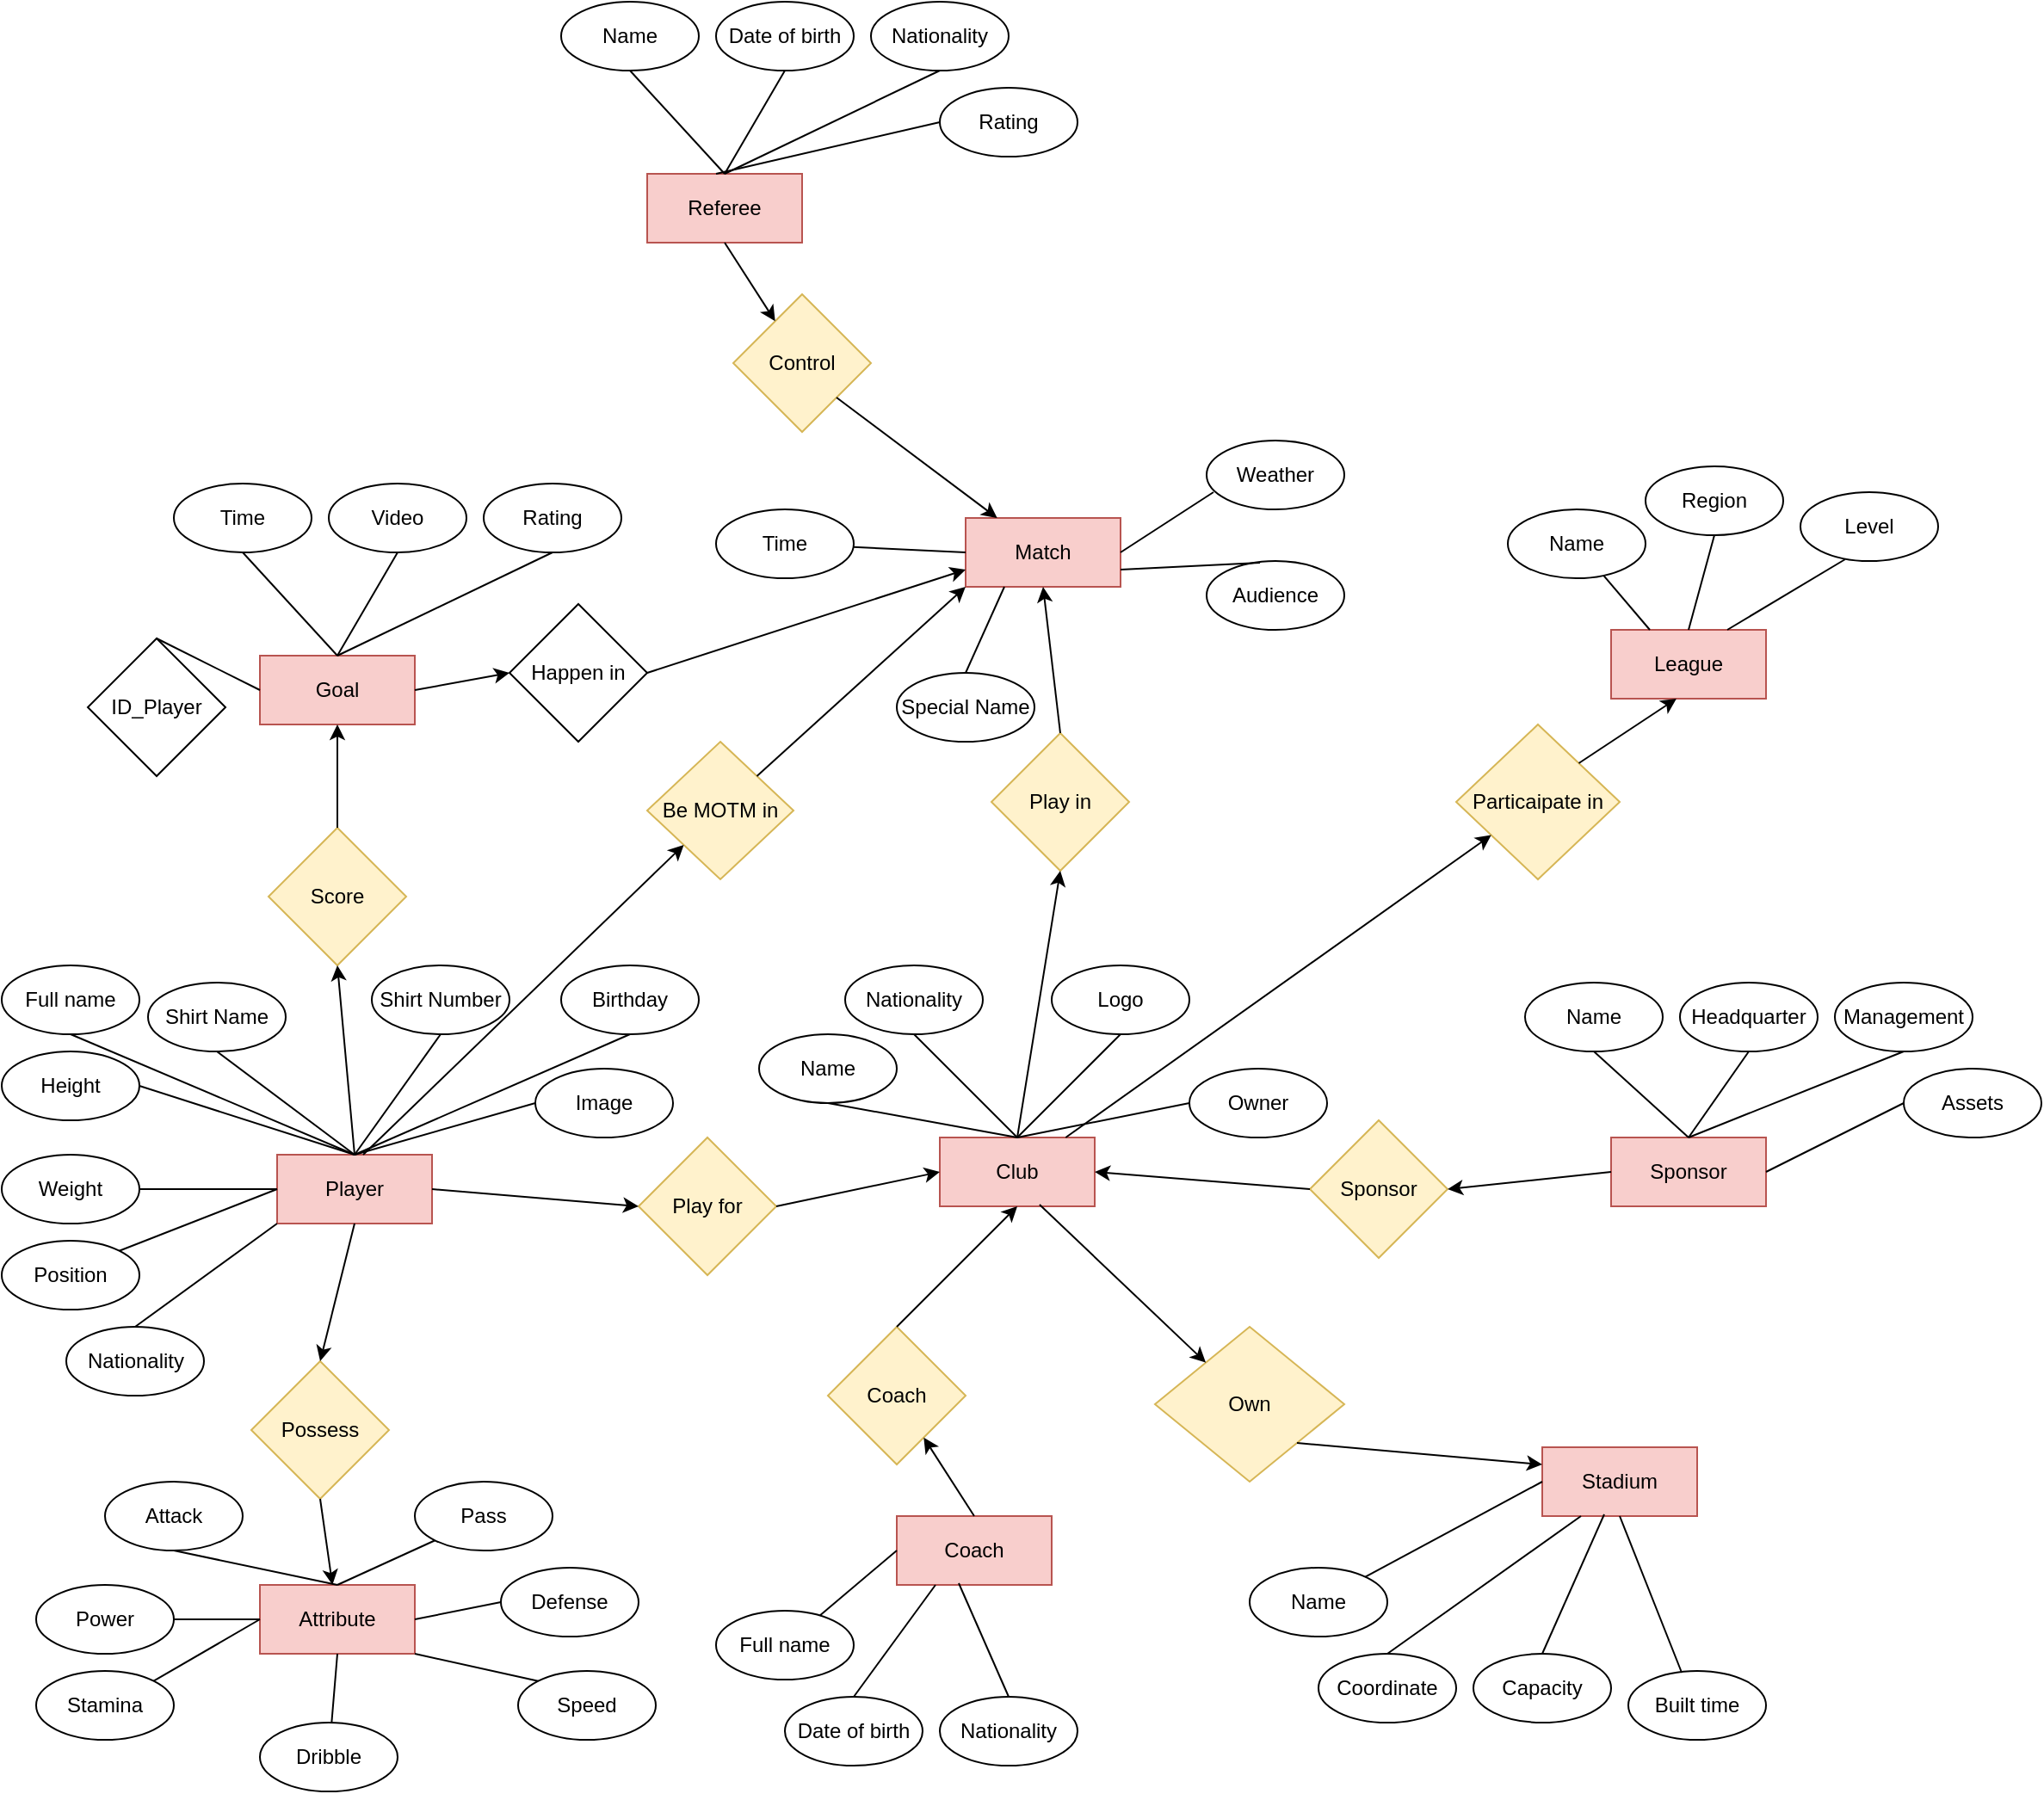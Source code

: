 <mxfile version="20.5.3" type="github">
  <diagram id="dY_4aWVO0XkQXRWpeF5l" name="Page-1">
    <mxGraphModel dx="1673" dy="864" grid="1" gridSize="10" guides="1" tooltips="1" connect="1" arrows="1" fold="1" page="1" pageScale="1" pageWidth="850" pageHeight="1100" math="0" shadow="0">
      <root>
        <mxCell id="0" />
        <mxCell id="1" parent="0" />
        <mxCell id="0aGzHAWhw8IwHbo-9U-T-1" value="Player" style="rounded=0;whiteSpace=wrap;html=1;fillColor=#f8cecc;strokeColor=#b85450;" parent="1" vertex="1">
          <mxGeometry x="250" y="700" width="90" height="40" as="geometry" />
        </mxCell>
        <mxCell id="0aGzHAWhw8IwHbo-9U-T-2" value="Full name" style="ellipse;whiteSpace=wrap;html=1;" parent="1" vertex="1">
          <mxGeometry x="90" y="590" width="80" height="40" as="geometry" />
        </mxCell>
        <mxCell id="0aGzHAWhw8IwHbo-9U-T-3" value="" style="endArrow=none;html=1;rounded=0;exitX=0.5;exitY=1;exitDx=0;exitDy=0;entryX=0.5;entryY=0;entryDx=0;entryDy=0;" parent="1" source="0aGzHAWhw8IwHbo-9U-T-2" target="0aGzHAWhw8IwHbo-9U-T-1" edge="1">
          <mxGeometry width="50" height="50" relative="1" as="geometry">
            <mxPoint x="470" y="850" as="sourcePoint" />
            <mxPoint x="520" y="800" as="targetPoint" />
          </mxGeometry>
        </mxCell>
        <mxCell id="0aGzHAWhw8IwHbo-9U-T-4" value="Shirt Name" style="ellipse;whiteSpace=wrap;html=1;" parent="1" vertex="1">
          <mxGeometry x="175" y="600" width="80" height="40" as="geometry" />
        </mxCell>
        <mxCell id="0aGzHAWhw8IwHbo-9U-T-5" value="" style="endArrow=none;html=1;rounded=0;exitX=0.5;exitY=1;exitDx=0;exitDy=0;entryX=0.5;entryY=0;entryDx=0;entryDy=0;" parent="1" source="0aGzHAWhw8IwHbo-9U-T-4" target="0aGzHAWhw8IwHbo-9U-T-1" edge="1">
          <mxGeometry width="50" height="50" relative="1" as="geometry">
            <mxPoint x="560" y="850" as="sourcePoint" />
            <mxPoint x="365" y="690" as="targetPoint" />
          </mxGeometry>
        </mxCell>
        <mxCell id="0aGzHAWhw8IwHbo-9U-T-6" value="Shirt Number" style="ellipse;whiteSpace=wrap;html=1;" parent="1" vertex="1">
          <mxGeometry x="305" y="590" width="80" height="40" as="geometry" />
        </mxCell>
        <mxCell id="0aGzHAWhw8IwHbo-9U-T-7" value="" style="endArrow=none;html=1;rounded=0;exitX=0.5;exitY=1;exitDx=0;exitDy=0;entryX=0.5;entryY=0;entryDx=0;entryDy=0;" parent="1" source="0aGzHAWhw8IwHbo-9U-T-6" target="0aGzHAWhw8IwHbo-9U-T-1" edge="1">
          <mxGeometry width="50" height="50" relative="1" as="geometry">
            <mxPoint x="650" y="850" as="sourcePoint" />
            <mxPoint x="455" y="690" as="targetPoint" />
          </mxGeometry>
        </mxCell>
        <mxCell id="0aGzHAWhw8IwHbo-9U-T-8" value="Height" style="ellipse;whiteSpace=wrap;html=1;" parent="1" vertex="1">
          <mxGeometry x="90" y="640" width="80" height="40" as="geometry" />
        </mxCell>
        <mxCell id="0aGzHAWhw8IwHbo-9U-T-9" value="" style="endArrow=none;html=1;rounded=0;exitX=1;exitY=0.5;exitDx=0;exitDy=0;entryX=0.5;entryY=0;entryDx=0;entryDy=0;" parent="1" source="0aGzHAWhw8IwHbo-9U-T-8" target="0aGzHAWhw8IwHbo-9U-T-1" edge="1">
          <mxGeometry width="50" height="50" relative="1" as="geometry">
            <mxPoint x="410" y="900" as="sourcePoint" />
            <mxPoint x="215" y="740" as="targetPoint" />
          </mxGeometry>
        </mxCell>
        <mxCell id="0aGzHAWhw8IwHbo-9U-T-10" value="Weight" style="ellipse;whiteSpace=wrap;html=1;" parent="1" vertex="1">
          <mxGeometry x="90" y="700" width="80" height="40" as="geometry" />
        </mxCell>
        <mxCell id="0aGzHAWhw8IwHbo-9U-T-11" value="" style="endArrow=none;html=1;rounded=0;exitX=1;exitY=0.5;exitDx=0;exitDy=0;entryX=0;entryY=0.5;entryDx=0;entryDy=0;" parent="1" source="0aGzHAWhw8IwHbo-9U-T-10" target="0aGzHAWhw8IwHbo-9U-T-1" edge="1">
          <mxGeometry width="50" height="50" relative="1" as="geometry">
            <mxPoint x="410" y="960" as="sourcePoint" />
            <mxPoint x="215" y="800" as="targetPoint" />
          </mxGeometry>
        </mxCell>
        <mxCell id="0aGzHAWhw8IwHbo-9U-T-14" value="Position" style="ellipse;whiteSpace=wrap;html=1;" parent="1" vertex="1">
          <mxGeometry x="90" y="750" width="80" height="40" as="geometry" />
        </mxCell>
        <mxCell id="0aGzHAWhw8IwHbo-9U-T-15" value="" style="endArrow=none;html=1;rounded=0;exitX=1;exitY=0;exitDx=0;exitDy=0;entryX=0;entryY=0.5;entryDx=0;entryDy=0;" parent="1" source="0aGzHAWhw8IwHbo-9U-T-14" target="0aGzHAWhw8IwHbo-9U-T-1" edge="1">
          <mxGeometry width="50" height="50" relative="1" as="geometry">
            <mxPoint x="410" y="1010" as="sourcePoint" />
            <mxPoint x="215" y="850" as="targetPoint" />
          </mxGeometry>
        </mxCell>
        <mxCell id="0aGzHAWhw8IwHbo-9U-T-16" value="Birthday" style="ellipse;whiteSpace=wrap;html=1;" parent="1" vertex="1">
          <mxGeometry x="415" y="590" width="80" height="40" as="geometry" />
        </mxCell>
        <mxCell id="0aGzHAWhw8IwHbo-9U-T-17" value="" style="endArrow=none;html=1;rounded=0;exitX=0.5;exitY=1;exitDx=0;exitDy=0;entryX=0.5;entryY=0;entryDx=0;entryDy=0;" parent="1" source="0aGzHAWhw8IwHbo-9U-T-16" target="0aGzHAWhw8IwHbo-9U-T-1" edge="1">
          <mxGeometry width="50" height="50" relative="1" as="geometry">
            <mxPoint x="710" y="890" as="sourcePoint" />
            <mxPoint x="515" y="730" as="targetPoint" />
          </mxGeometry>
        </mxCell>
        <mxCell id="0aGzHAWhw8IwHbo-9U-T-18" value="Nationality" style="ellipse;whiteSpace=wrap;html=1;" parent="1" vertex="1">
          <mxGeometry x="127.5" y="800" width="80" height="40" as="geometry" />
        </mxCell>
        <mxCell id="0aGzHAWhw8IwHbo-9U-T-19" value="" style="endArrow=none;html=1;rounded=0;exitX=0.5;exitY=0;exitDx=0;exitDy=0;entryX=0;entryY=1;entryDx=0;entryDy=0;" parent="1" source="0aGzHAWhw8IwHbo-9U-T-18" target="0aGzHAWhw8IwHbo-9U-T-1" edge="1">
          <mxGeometry width="50" height="50" relative="1" as="geometry">
            <mxPoint x="447.5" y="1060" as="sourcePoint" />
            <mxPoint x="252.5" y="900" as="targetPoint" />
          </mxGeometry>
        </mxCell>
        <mxCell id="0aGzHAWhw8IwHbo-9U-T-21" value="Image" style="ellipse;whiteSpace=wrap;html=1;" parent="1" vertex="1">
          <mxGeometry x="400" y="650" width="80" height="40" as="geometry" />
        </mxCell>
        <mxCell id="0aGzHAWhw8IwHbo-9U-T-22" value="" style="endArrow=none;html=1;rounded=0;exitX=0;exitY=0.5;exitDx=0;exitDy=0;entryX=0.5;entryY=0;entryDx=0;entryDy=0;" parent="1" source="0aGzHAWhw8IwHbo-9U-T-21" edge="1" target="0aGzHAWhw8IwHbo-9U-T-1">
          <mxGeometry width="50" height="50" relative="1" as="geometry">
            <mxPoint x="532.5" y="1060" as="sourcePoint" />
            <mxPoint x="275" y="690" as="targetPoint" />
          </mxGeometry>
        </mxCell>
        <mxCell id="0aGzHAWhw8IwHbo-9U-T-23" value="Possess" style="rhombus;whiteSpace=wrap;html=1;fillColor=#fff2cc;strokeColor=#d6b656;" parent="1" vertex="1">
          <mxGeometry x="235" y="820" width="80" height="80" as="geometry" />
        </mxCell>
        <mxCell id="0aGzHAWhw8IwHbo-9U-T-25" value="Club" style="rounded=0;whiteSpace=wrap;html=1;fillColor=#f8cecc;strokeColor=#b85450;" parent="1" vertex="1">
          <mxGeometry x="635" y="690" width="90" height="40" as="geometry" />
        </mxCell>
        <mxCell id="0aGzHAWhw8IwHbo-9U-T-26" value="Name" style="ellipse;whiteSpace=wrap;html=1;" parent="1" vertex="1">
          <mxGeometry x="530" y="630" width="80" height="40" as="geometry" />
        </mxCell>
        <mxCell id="0aGzHAWhw8IwHbo-9U-T-27" value="" style="endArrow=none;html=1;rounded=0;exitX=0.5;exitY=1;exitDx=0;exitDy=0;entryX=0.5;entryY=0;entryDx=0;entryDy=0;" parent="1" source="0aGzHAWhw8IwHbo-9U-T-26" target="0aGzHAWhw8IwHbo-9U-T-25" edge="1">
          <mxGeometry width="50" height="50" relative="1" as="geometry">
            <mxPoint x="920" y="850" as="sourcePoint" />
            <mxPoint x="970" y="800" as="targetPoint" />
          </mxGeometry>
        </mxCell>
        <mxCell id="0aGzHAWhw8IwHbo-9U-T-28" value="Nationality" style="ellipse;whiteSpace=wrap;html=1;" parent="1" vertex="1">
          <mxGeometry x="580" y="590" width="80" height="40" as="geometry" />
        </mxCell>
        <mxCell id="0aGzHAWhw8IwHbo-9U-T-29" value="" style="endArrow=none;html=1;rounded=0;exitX=0.5;exitY=1;exitDx=0;exitDy=0;entryX=0.5;entryY=0;entryDx=0;entryDy=0;" parent="1" source="0aGzHAWhw8IwHbo-9U-T-28" target="0aGzHAWhw8IwHbo-9U-T-25" edge="1">
          <mxGeometry width="50" height="50" relative="1" as="geometry">
            <mxPoint x="1010" y="850" as="sourcePoint" />
            <mxPoint x="815" y="690" as="targetPoint" />
          </mxGeometry>
        </mxCell>
        <mxCell id="0aGzHAWhw8IwHbo-9U-T-30" value="Logo" style="ellipse;whiteSpace=wrap;html=1;" parent="1" vertex="1">
          <mxGeometry x="700" y="590" width="80" height="40" as="geometry" />
        </mxCell>
        <mxCell id="0aGzHAWhw8IwHbo-9U-T-31" value="" style="endArrow=none;html=1;rounded=0;exitX=0.5;exitY=1;exitDx=0;exitDy=0;entryX=0.5;entryY=0;entryDx=0;entryDy=0;" parent="1" source="0aGzHAWhw8IwHbo-9U-T-30" target="0aGzHAWhw8IwHbo-9U-T-25" edge="1">
          <mxGeometry width="50" height="50" relative="1" as="geometry">
            <mxPoint x="1100" y="850" as="sourcePoint" />
            <mxPoint x="905" y="690" as="targetPoint" />
          </mxGeometry>
        </mxCell>
        <mxCell id="0aGzHAWhw8IwHbo-9U-T-35" value="Owner" style="ellipse;whiteSpace=wrap;html=1;" parent="1" vertex="1">
          <mxGeometry x="780" y="650" width="80" height="40" as="geometry" />
        </mxCell>
        <mxCell id="0aGzHAWhw8IwHbo-9U-T-36" value="" style="endArrow=none;html=1;rounded=0;exitX=0;exitY=0.5;exitDx=0;exitDy=0;entryX=0.5;entryY=0;entryDx=0;entryDy=0;" parent="1" source="0aGzHAWhw8IwHbo-9U-T-35" target="0aGzHAWhw8IwHbo-9U-T-25" edge="1">
          <mxGeometry width="50" height="50" relative="1" as="geometry">
            <mxPoint x="1160" y="890" as="sourcePoint" />
            <mxPoint x="965" y="730" as="targetPoint" />
          </mxGeometry>
        </mxCell>
        <mxCell id="0aGzHAWhw8IwHbo-9U-T-42" value="Coach" style="rhombus;whiteSpace=wrap;html=1;fillColor=#fff2cc;strokeColor=#d6b656;" parent="1" vertex="1">
          <mxGeometry x="570" y="800" width="80" height="80" as="geometry" />
        </mxCell>
        <mxCell id="0aGzHAWhw8IwHbo-9U-T-46" value="Sponsor" style="rhombus;whiteSpace=wrap;html=1;fillColor=#fff2cc;strokeColor=#d6b656;" parent="1" vertex="1">
          <mxGeometry x="850" y="680" width="80" height="80" as="geometry" />
        </mxCell>
        <mxCell id="0aGzHAWhw8IwHbo-9U-T-47" value="League" style="rounded=0;whiteSpace=wrap;html=1;fillColor=#f8cecc;strokeColor=#b85450;" parent="1" vertex="1">
          <mxGeometry x="1025" y="395" width="90" height="40" as="geometry" />
        </mxCell>
        <mxCell id="0aGzHAWhw8IwHbo-9U-T-48" value="Name" style="ellipse;whiteSpace=wrap;html=1;" parent="1" vertex="1">
          <mxGeometry x="965" y="325" width="80" height="40" as="geometry" />
        </mxCell>
        <mxCell id="0aGzHAWhw8IwHbo-9U-T-49" value="" style="endArrow=none;html=1;rounded=0;entryX=0.25;entryY=0;entryDx=0;entryDy=0;" parent="1" source="0aGzHAWhw8IwHbo-9U-T-48" target="0aGzHAWhw8IwHbo-9U-T-47" edge="1">
          <mxGeometry width="50" height="50" relative="1" as="geometry">
            <mxPoint x="1175" y="725" as="sourcePoint" />
            <mxPoint x="1225" y="675" as="targetPoint" />
          </mxGeometry>
        </mxCell>
        <mxCell id="0aGzHAWhw8IwHbo-9U-T-50" value="Region" style="ellipse;whiteSpace=wrap;html=1;" parent="1" vertex="1">
          <mxGeometry x="1045" y="300" width="80" height="40" as="geometry" />
        </mxCell>
        <mxCell id="0aGzHAWhw8IwHbo-9U-T-51" value="" style="endArrow=none;html=1;rounded=0;exitX=0.5;exitY=1;exitDx=0;exitDy=0;entryX=0.5;entryY=0;entryDx=0;entryDy=0;" parent="1" source="0aGzHAWhw8IwHbo-9U-T-50" target="0aGzHAWhw8IwHbo-9U-T-47" edge="1">
          <mxGeometry width="50" height="50" relative="1" as="geometry">
            <mxPoint x="1265" y="725" as="sourcePoint" />
            <mxPoint x="1070" y="565" as="targetPoint" />
          </mxGeometry>
        </mxCell>
        <mxCell id="0aGzHAWhw8IwHbo-9U-T-57" value="Level" style="ellipse;whiteSpace=wrap;html=1;" parent="1" vertex="1">
          <mxGeometry x="1135" y="315" width="80" height="40" as="geometry" />
        </mxCell>
        <mxCell id="0aGzHAWhw8IwHbo-9U-T-58" value="" style="endArrow=none;html=1;rounded=0;exitX=0.325;exitY=0.975;exitDx=0;exitDy=0;entryX=0.75;entryY=0;entryDx=0;entryDy=0;exitPerimeter=0;" parent="1" source="0aGzHAWhw8IwHbo-9U-T-57" target="0aGzHAWhw8IwHbo-9U-T-47" edge="1">
          <mxGeometry width="50" height="50" relative="1" as="geometry">
            <mxPoint x="1415" y="765" as="sourcePoint" />
            <mxPoint x="1220" y="605" as="targetPoint" />
          </mxGeometry>
        </mxCell>
        <mxCell id="0aGzHAWhw8IwHbo-9U-T-65" value="Match" style="rounded=0;whiteSpace=wrap;html=1;fillColor=#f8cecc;strokeColor=#b85450;" parent="1" vertex="1">
          <mxGeometry x="650" y="330" width="90" height="40" as="geometry" />
        </mxCell>
        <mxCell id="0aGzHAWhw8IwHbo-9U-T-66" value="Time" style="ellipse;whiteSpace=wrap;html=1;" parent="1" vertex="1">
          <mxGeometry x="505" y="325" width="80" height="40" as="geometry" />
        </mxCell>
        <mxCell id="0aGzHAWhw8IwHbo-9U-T-67" value="" style="endArrow=none;html=1;rounded=0;entryX=0;entryY=0.5;entryDx=0;entryDy=0;" parent="1" source="0aGzHAWhw8IwHbo-9U-T-66" target="0aGzHAWhw8IwHbo-9U-T-65" edge="1">
          <mxGeometry width="50" height="50" relative="1" as="geometry">
            <mxPoint x="800" y="660" as="sourcePoint" />
            <mxPoint x="850" y="610" as="targetPoint" />
          </mxGeometry>
        </mxCell>
        <mxCell id="0aGzHAWhw8IwHbo-9U-T-68" value="Special Name" style="ellipse;whiteSpace=wrap;html=1;" parent="1" vertex="1">
          <mxGeometry x="610" y="420" width="80" height="40" as="geometry" />
        </mxCell>
        <mxCell id="0aGzHAWhw8IwHbo-9U-T-69" value="" style="endArrow=none;html=1;rounded=0;exitX=0.5;exitY=0;exitDx=0;exitDy=0;entryX=0.25;entryY=1;entryDx=0;entryDy=0;" parent="1" source="0aGzHAWhw8IwHbo-9U-T-68" target="0aGzHAWhw8IwHbo-9U-T-65" edge="1">
          <mxGeometry width="50" height="50" relative="1" as="geometry">
            <mxPoint x="890" y="660" as="sourcePoint" />
            <mxPoint x="695" y="500" as="targetPoint" />
          </mxGeometry>
        </mxCell>
        <mxCell id="0aGzHAWhw8IwHbo-9U-T-72" value="Audience" style="ellipse;whiteSpace=wrap;html=1;" parent="1" vertex="1">
          <mxGeometry x="790" y="355" width="80" height="40" as="geometry" />
        </mxCell>
        <mxCell id="0aGzHAWhw8IwHbo-9U-T-73" value="" style="endArrow=none;html=1;rounded=0;exitX=0.388;exitY=0.025;exitDx=0;exitDy=0;entryX=1;entryY=0.75;entryDx=0;entryDy=0;exitPerimeter=0;" parent="1" source="0aGzHAWhw8IwHbo-9U-T-72" target="0aGzHAWhw8IwHbo-9U-T-65" edge="1">
          <mxGeometry width="50" height="50" relative="1" as="geometry">
            <mxPoint x="1040" y="700" as="sourcePoint" />
            <mxPoint x="845" y="540" as="targetPoint" />
          </mxGeometry>
        </mxCell>
        <mxCell id="0aGzHAWhw8IwHbo-9U-T-74" value="Weather" style="ellipse;whiteSpace=wrap;html=1;" parent="1" vertex="1">
          <mxGeometry x="790" y="285" width="80" height="40" as="geometry" />
        </mxCell>
        <mxCell id="0aGzHAWhw8IwHbo-9U-T-75" value="" style="endArrow=none;html=1;rounded=0;exitX=0.05;exitY=0.75;exitDx=0;exitDy=0;entryX=1;entryY=0.5;entryDx=0;entryDy=0;exitPerimeter=0;" parent="1" source="0aGzHAWhw8IwHbo-9U-T-74" target="0aGzHAWhw8IwHbo-9U-T-65" edge="1">
          <mxGeometry width="50" height="50" relative="1" as="geometry">
            <mxPoint x="770" y="490" as="sourcePoint" />
            <mxPoint x="615" y="510" as="targetPoint" />
          </mxGeometry>
        </mxCell>
        <mxCell id="0aGzHAWhw8IwHbo-9U-T-76" value="Stadium" style="rounded=0;whiteSpace=wrap;html=1;fillColor=#f8cecc;strokeColor=#b85450;" parent="1" vertex="1">
          <mxGeometry x="985" y="870" width="90" height="40" as="geometry" />
        </mxCell>
        <mxCell id="0aGzHAWhw8IwHbo-9U-T-77" value="Name" style="ellipse;whiteSpace=wrap;html=1;" parent="1" vertex="1">
          <mxGeometry x="815" y="940" width="80" height="40" as="geometry" />
        </mxCell>
        <mxCell id="0aGzHAWhw8IwHbo-9U-T-78" value="" style="endArrow=none;html=1;rounded=0;entryX=0;entryY=0.5;entryDx=0;entryDy=0;" parent="1" source="0aGzHAWhw8IwHbo-9U-T-77" target="0aGzHAWhw8IwHbo-9U-T-76" edge="1">
          <mxGeometry width="50" height="50" relative="1" as="geometry">
            <mxPoint x="1135" y="1200" as="sourcePoint" />
            <mxPoint x="1185" y="1150" as="targetPoint" />
          </mxGeometry>
        </mxCell>
        <mxCell id="0aGzHAWhw8IwHbo-9U-T-79" value="Coordinate" style="ellipse;whiteSpace=wrap;html=1;" parent="1" vertex="1">
          <mxGeometry x="855" y="990" width="80" height="40" as="geometry" />
        </mxCell>
        <mxCell id="0aGzHAWhw8IwHbo-9U-T-80" value="" style="endArrow=none;html=1;rounded=0;exitX=0.5;exitY=0;exitDx=0;exitDy=0;entryX=0.25;entryY=1;entryDx=0;entryDy=0;" parent="1" source="0aGzHAWhw8IwHbo-9U-T-79" target="0aGzHAWhw8IwHbo-9U-T-76" edge="1">
          <mxGeometry width="50" height="50" relative="1" as="geometry">
            <mxPoint x="1225" y="1200" as="sourcePoint" />
            <mxPoint x="1030" y="1040" as="targetPoint" />
          </mxGeometry>
        </mxCell>
        <mxCell id="0aGzHAWhw8IwHbo-9U-T-81" value="Capacity" style="ellipse;whiteSpace=wrap;html=1;" parent="1" vertex="1">
          <mxGeometry x="945" y="990" width="80" height="40" as="geometry" />
        </mxCell>
        <mxCell id="0aGzHAWhw8IwHbo-9U-T-82" value="" style="endArrow=none;html=1;rounded=0;exitX=0.5;exitY=0;exitDx=0;exitDy=0;entryX=0.4;entryY=0.975;entryDx=0;entryDy=0;entryPerimeter=0;" parent="1" source="0aGzHAWhw8IwHbo-9U-T-81" target="0aGzHAWhw8IwHbo-9U-T-76" edge="1">
          <mxGeometry width="50" height="50" relative="1" as="geometry">
            <mxPoint x="1315" y="1200" as="sourcePoint" />
            <mxPoint x="1120" y="1040" as="targetPoint" />
          </mxGeometry>
        </mxCell>
        <mxCell id="0aGzHAWhw8IwHbo-9U-T-83" value="Built time" style="ellipse;whiteSpace=wrap;html=1;" parent="1" vertex="1">
          <mxGeometry x="1035" y="1000" width="80" height="40" as="geometry" />
        </mxCell>
        <mxCell id="0aGzHAWhw8IwHbo-9U-T-84" value="" style="endArrow=none;html=1;rounded=0;exitX=0.388;exitY=0.025;exitDx=0;exitDy=0;entryX=0.5;entryY=1;entryDx=0;entryDy=0;exitPerimeter=0;" parent="1" source="0aGzHAWhw8IwHbo-9U-T-83" target="0aGzHAWhw8IwHbo-9U-T-76" edge="1">
          <mxGeometry width="50" height="50" relative="1" as="geometry">
            <mxPoint x="1375" y="1240" as="sourcePoint" />
            <mxPoint x="1180" y="1080" as="targetPoint" />
          </mxGeometry>
        </mxCell>
        <mxCell id="0aGzHAWhw8IwHbo-9U-T-87" value="Goal" style="rounded=0;whiteSpace=wrap;html=1;fillColor=#f8cecc;strokeColor=#b85450;" parent="1" vertex="1">
          <mxGeometry x="240" y="410" width="90" height="40" as="geometry" />
        </mxCell>
        <mxCell id="0aGzHAWhw8IwHbo-9U-T-88" value="Time" style="ellipse;whiteSpace=wrap;html=1;" parent="1" vertex="1">
          <mxGeometry x="190" y="310" width="80" height="40" as="geometry" />
        </mxCell>
        <mxCell id="0aGzHAWhw8IwHbo-9U-T-89" value="" style="endArrow=none;html=1;rounded=0;exitX=0.5;exitY=1;exitDx=0;exitDy=0;entryX=0.5;entryY=0;entryDx=0;entryDy=0;" parent="1" source="0aGzHAWhw8IwHbo-9U-T-88" target="0aGzHAWhw8IwHbo-9U-T-87" edge="1">
          <mxGeometry width="50" height="50" relative="1" as="geometry">
            <mxPoint x="530" y="570" as="sourcePoint" />
            <mxPoint x="580" y="520" as="targetPoint" />
          </mxGeometry>
        </mxCell>
        <mxCell id="0aGzHAWhw8IwHbo-9U-T-90" value="Video" style="ellipse;whiteSpace=wrap;html=1;" parent="1" vertex="1">
          <mxGeometry x="280" y="310" width="80" height="40" as="geometry" />
        </mxCell>
        <mxCell id="0aGzHAWhw8IwHbo-9U-T-91" value="" style="endArrow=none;html=1;rounded=0;exitX=0.5;exitY=1;exitDx=0;exitDy=0;entryX=0.5;entryY=0;entryDx=0;entryDy=0;" parent="1" source="0aGzHAWhw8IwHbo-9U-T-90" target="0aGzHAWhw8IwHbo-9U-T-87" edge="1">
          <mxGeometry width="50" height="50" relative="1" as="geometry">
            <mxPoint x="620" y="570" as="sourcePoint" />
            <mxPoint x="425" y="410" as="targetPoint" />
          </mxGeometry>
        </mxCell>
        <mxCell id="0aGzHAWhw8IwHbo-9U-T-92" value="Rating" style="ellipse;whiteSpace=wrap;html=1;" parent="1" vertex="1">
          <mxGeometry x="370" y="310" width="80" height="40" as="geometry" />
        </mxCell>
        <mxCell id="0aGzHAWhw8IwHbo-9U-T-93" value="" style="endArrow=none;html=1;rounded=0;exitX=0.5;exitY=1;exitDx=0;exitDy=0;entryX=0.5;entryY=0;entryDx=0;entryDy=0;" parent="1" source="0aGzHAWhw8IwHbo-9U-T-92" target="0aGzHAWhw8IwHbo-9U-T-87" edge="1">
          <mxGeometry width="50" height="50" relative="1" as="geometry">
            <mxPoint x="710" y="570" as="sourcePoint" />
            <mxPoint x="515" y="410" as="targetPoint" />
          </mxGeometry>
        </mxCell>
        <mxCell id="0aGzHAWhw8IwHbo-9U-T-96" value="" style="endArrow=none;html=1;rounded=0;exitX=0.5;exitY=0;exitDx=0;exitDy=0;entryX=0;entryY=0.5;entryDx=0;entryDy=0;" parent="1" source="0aGzHAWhw8IwHbo-9U-T-97" target="0aGzHAWhw8IwHbo-9U-T-87" edge="1">
          <mxGeometry width="50" height="50" relative="1" as="geometry">
            <mxPoint x="250" y="530" as="sourcePoint" />
            <mxPoint x="95" y="440" as="targetPoint" />
          </mxGeometry>
        </mxCell>
        <mxCell id="0aGzHAWhw8IwHbo-9U-T-97" value="ID_Player" style="rhombus;whiteSpace=wrap;html=1;" parent="1" vertex="1">
          <mxGeometry x="140" y="400" width="80" height="80" as="geometry" />
        </mxCell>
        <mxCell id="0aGzHAWhw8IwHbo-9U-T-98" value="Referee" style="rounded=0;whiteSpace=wrap;html=1;fillColor=#f8cecc;strokeColor=#b85450;" parent="1" vertex="1">
          <mxGeometry x="465" y="130" width="90" height="40" as="geometry" />
        </mxCell>
        <mxCell id="0aGzHAWhw8IwHbo-9U-T-99" value="Name" style="ellipse;whiteSpace=wrap;html=1;" parent="1" vertex="1">
          <mxGeometry x="415" y="30" width="80" height="40" as="geometry" />
        </mxCell>
        <mxCell id="0aGzHAWhw8IwHbo-9U-T-100" value="" style="endArrow=none;html=1;rounded=0;exitX=0.5;exitY=1;exitDx=0;exitDy=0;entryX=0.5;entryY=0;entryDx=0;entryDy=0;" parent="1" source="0aGzHAWhw8IwHbo-9U-T-99" target="0aGzHAWhw8IwHbo-9U-T-98" edge="1">
          <mxGeometry width="50" height="50" relative="1" as="geometry">
            <mxPoint x="755" y="290" as="sourcePoint" />
            <mxPoint x="805" y="240" as="targetPoint" />
          </mxGeometry>
        </mxCell>
        <mxCell id="0aGzHAWhw8IwHbo-9U-T-101" value="Date of birth" style="ellipse;whiteSpace=wrap;html=1;" parent="1" vertex="1">
          <mxGeometry x="505" y="30" width="80" height="40" as="geometry" />
        </mxCell>
        <mxCell id="0aGzHAWhw8IwHbo-9U-T-102" value="" style="endArrow=none;html=1;rounded=0;exitX=0.5;exitY=1;exitDx=0;exitDy=0;entryX=0.5;entryY=0;entryDx=0;entryDy=0;" parent="1" source="0aGzHAWhw8IwHbo-9U-T-101" target="0aGzHAWhw8IwHbo-9U-T-98" edge="1">
          <mxGeometry width="50" height="50" relative="1" as="geometry">
            <mxPoint x="845" y="290" as="sourcePoint" />
            <mxPoint x="650" y="130" as="targetPoint" />
          </mxGeometry>
        </mxCell>
        <mxCell id="0aGzHAWhw8IwHbo-9U-T-103" value="Nationality" style="ellipse;whiteSpace=wrap;html=1;" parent="1" vertex="1">
          <mxGeometry x="595" y="30" width="80" height="40" as="geometry" />
        </mxCell>
        <mxCell id="0aGzHAWhw8IwHbo-9U-T-104" value="" style="endArrow=none;html=1;rounded=0;exitX=0.5;exitY=1;exitDx=0;exitDy=0;entryX=0.5;entryY=0;entryDx=0;entryDy=0;" parent="1" source="0aGzHAWhw8IwHbo-9U-T-103" target="0aGzHAWhw8IwHbo-9U-T-98" edge="1">
          <mxGeometry width="50" height="50" relative="1" as="geometry">
            <mxPoint x="935" y="290" as="sourcePoint" />
            <mxPoint x="740" y="130" as="targetPoint" />
          </mxGeometry>
        </mxCell>
        <mxCell id="0aGzHAWhw8IwHbo-9U-T-113" value="Coach" style="rounded=0;whiteSpace=wrap;html=1;fillColor=#f8cecc;strokeColor=#b85450;" parent="1" vertex="1">
          <mxGeometry x="610" y="910" width="90" height="40" as="geometry" />
        </mxCell>
        <mxCell id="0aGzHAWhw8IwHbo-9U-T-114" value="Full name" style="ellipse;whiteSpace=wrap;html=1;" parent="1" vertex="1">
          <mxGeometry x="505" y="965" width="80" height="40" as="geometry" />
        </mxCell>
        <mxCell id="0aGzHAWhw8IwHbo-9U-T-115" value="" style="endArrow=none;html=1;rounded=0;entryX=0;entryY=0.5;entryDx=0;entryDy=0;" parent="1" source="0aGzHAWhw8IwHbo-9U-T-114" target="0aGzHAWhw8IwHbo-9U-T-113" edge="1">
          <mxGeometry width="50" height="50" relative="1" as="geometry">
            <mxPoint x="825" y="1225" as="sourcePoint" />
            <mxPoint x="875" y="1175" as="targetPoint" />
          </mxGeometry>
        </mxCell>
        <mxCell id="0aGzHAWhw8IwHbo-9U-T-116" value="Date of birth" style="ellipse;whiteSpace=wrap;html=1;" parent="1" vertex="1">
          <mxGeometry x="545" y="1015" width="80" height="40" as="geometry" />
        </mxCell>
        <mxCell id="0aGzHAWhw8IwHbo-9U-T-117" value="" style="endArrow=none;html=1;rounded=0;exitX=0.5;exitY=0;exitDx=0;exitDy=0;entryX=0.25;entryY=1;entryDx=0;entryDy=0;" parent="1" source="0aGzHAWhw8IwHbo-9U-T-116" target="0aGzHAWhw8IwHbo-9U-T-113" edge="1">
          <mxGeometry width="50" height="50" relative="1" as="geometry">
            <mxPoint x="915" y="1225" as="sourcePoint" />
            <mxPoint x="720" y="1065" as="targetPoint" />
          </mxGeometry>
        </mxCell>
        <mxCell id="0aGzHAWhw8IwHbo-9U-T-118" value="Nationality" style="ellipse;whiteSpace=wrap;html=1;" parent="1" vertex="1">
          <mxGeometry x="635" y="1015" width="80" height="40" as="geometry" />
        </mxCell>
        <mxCell id="0aGzHAWhw8IwHbo-9U-T-119" value="" style="endArrow=none;html=1;rounded=0;exitX=0.5;exitY=0;exitDx=0;exitDy=0;entryX=0.4;entryY=0.975;entryDx=0;entryDy=0;entryPerimeter=0;" parent="1" source="0aGzHAWhw8IwHbo-9U-T-118" target="0aGzHAWhw8IwHbo-9U-T-113" edge="1">
          <mxGeometry width="50" height="50" relative="1" as="geometry">
            <mxPoint x="1005" y="1225" as="sourcePoint" />
            <mxPoint x="810" y="1065" as="targetPoint" />
          </mxGeometry>
        </mxCell>
        <mxCell id="0aGzHAWhw8IwHbo-9U-T-125" value="Rating" style="ellipse;whiteSpace=wrap;html=1;" parent="1" vertex="1">
          <mxGeometry x="635" y="80" width="80" height="40" as="geometry" />
        </mxCell>
        <mxCell id="0aGzHAWhw8IwHbo-9U-T-126" value="" style="endArrow=none;html=1;rounded=0;exitX=0;exitY=0.5;exitDx=0;exitDy=0;" parent="1" source="0aGzHAWhw8IwHbo-9U-T-125" edge="1">
          <mxGeometry width="50" height="50" relative="1" as="geometry">
            <mxPoint x="645" y="80" as="sourcePoint" />
            <mxPoint x="505" y="130" as="targetPoint" />
          </mxGeometry>
        </mxCell>
        <mxCell id="0aGzHAWhw8IwHbo-9U-T-127" value="Own" style="rhombus;whiteSpace=wrap;html=1;fillColor=#fff2cc;strokeColor=#d6b656;" parent="1" vertex="1">
          <mxGeometry x="760" y="800" width="110" height="90" as="geometry" />
        </mxCell>
        <mxCell id="OoNaPUinUsGvVNJsOPle-4" value="Sponsor" style="rounded=0;whiteSpace=wrap;html=1;fillColor=#f8cecc;strokeColor=#b85450;" vertex="1" parent="1">
          <mxGeometry x="1025" y="690" width="90" height="40" as="geometry" />
        </mxCell>
        <mxCell id="OoNaPUinUsGvVNJsOPle-5" value="Name" style="ellipse;whiteSpace=wrap;html=1;" vertex="1" parent="1">
          <mxGeometry x="975" y="600" width="80" height="40" as="geometry" />
        </mxCell>
        <mxCell id="OoNaPUinUsGvVNJsOPle-6" value="" style="endArrow=none;html=1;rounded=0;exitX=0.5;exitY=1;exitDx=0;exitDy=0;entryX=0.5;entryY=0;entryDx=0;entryDy=0;" edge="1" parent="1" source="OoNaPUinUsGvVNJsOPle-5" target="OoNaPUinUsGvVNJsOPle-4">
          <mxGeometry width="50" height="50" relative="1" as="geometry">
            <mxPoint x="1315" y="860" as="sourcePoint" />
            <mxPoint x="1365" y="810" as="targetPoint" />
          </mxGeometry>
        </mxCell>
        <mxCell id="OoNaPUinUsGvVNJsOPle-7" value="Headquarter" style="ellipse;whiteSpace=wrap;html=1;" vertex="1" parent="1">
          <mxGeometry x="1065" y="600" width="80" height="40" as="geometry" />
        </mxCell>
        <mxCell id="OoNaPUinUsGvVNJsOPle-8" value="" style="endArrow=none;html=1;rounded=0;exitX=0.5;exitY=1;exitDx=0;exitDy=0;entryX=0.5;entryY=0;entryDx=0;entryDy=0;" edge="1" parent="1" source="OoNaPUinUsGvVNJsOPle-7" target="OoNaPUinUsGvVNJsOPle-4">
          <mxGeometry width="50" height="50" relative="1" as="geometry">
            <mxPoint x="1405" y="860" as="sourcePoint" />
            <mxPoint x="1210" y="700" as="targetPoint" />
          </mxGeometry>
        </mxCell>
        <mxCell id="OoNaPUinUsGvVNJsOPle-9" value="Management" style="ellipse;whiteSpace=wrap;html=1;" vertex="1" parent="1">
          <mxGeometry x="1155" y="600" width="80" height="40" as="geometry" />
        </mxCell>
        <mxCell id="OoNaPUinUsGvVNJsOPle-10" value="" style="endArrow=none;html=1;rounded=0;exitX=0.5;exitY=1;exitDx=0;exitDy=0;entryX=0.5;entryY=0;entryDx=0;entryDy=0;" edge="1" parent="1" source="OoNaPUinUsGvVNJsOPle-9" target="OoNaPUinUsGvVNJsOPle-4">
          <mxGeometry width="50" height="50" relative="1" as="geometry">
            <mxPoint x="1495" y="860" as="sourcePoint" />
            <mxPoint x="1300" y="700" as="targetPoint" />
          </mxGeometry>
        </mxCell>
        <mxCell id="OoNaPUinUsGvVNJsOPle-11" value="Assets" style="ellipse;whiteSpace=wrap;html=1;" vertex="1" parent="1">
          <mxGeometry x="1195" y="650" width="80" height="40" as="geometry" />
        </mxCell>
        <mxCell id="OoNaPUinUsGvVNJsOPle-12" value="" style="endArrow=none;html=1;rounded=0;exitX=0;exitY=0.5;exitDx=0;exitDy=0;entryX=1;entryY=0.5;entryDx=0;entryDy=0;" edge="1" parent="1" source="OoNaPUinUsGvVNJsOPle-11" target="OoNaPUinUsGvVNJsOPle-4">
          <mxGeometry width="50" height="50" relative="1" as="geometry">
            <mxPoint x="1205" y="650" as="sourcePoint" />
            <mxPoint x="1065" y="700" as="targetPoint" />
          </mxGeometry>
        </mxCell>
        <mxCell id="OoNaPUinUsGvVNJsOPle-13" value="Attribute" style="rounded=0;whiteSpace=wrap;html=1;fillColor=#f8cecc;strokeColor=#b85450;" vertex="1" parent="1">
          <mxGeometry x="240" y="950" width="90" height="40" as="geometry" />
        </mxCell>
        <mxCell id="OoNaPUinUsGvVNJsOPle-14" value="Attack" style="ellipse;whiteSpace=wrap;html=1;" vertex="1" parent="1">
          <mxGeometry x="150" y="890" width="80" height="40" as="geometry" />
        </mxCell>
        <mxCell id="OoNaPUinUsGvVNJsOPle-15" value="" style="endArrow=none;html=1;rounded=0;exitX=0.5;exitY=1;exitDx=0;exitDy=0;entryX=0.5;entryY=0;entryDx=0;entryDy=0;" edge="1" parent="1" source="OoNaPUinUsGvVNJsOPle-14" target="OoNaPUinUsGvVNJsOPle-13">
          <mxGeometry width="50" height="50" relative="1" as="geometry">
            <mxPoint x="480" y="1267.5" as="sourcePoint" />
            <mxPoint x="530" y="1217.5" as="targetPoint" />
          </mxGeometry>
        </mxCell>
        <mxCell id="OoNaPUinUsGvVNJsOPle-18" value="Defense" style="ellipse;whiteSpace=wrap;html=1;" vertex="1" parent="1">
          <mxGeometry x="380" y="940" width="80" height="40" as="geometry" />
        </mxCell>
        <mxCell id="OoNaPUinUsGvVNJsOPle-19" value="" style="endArrow=none;html=1;rounded=0;exitX=0;exitY=0.5;exitDx=0;exitDy=0;entryX=1;entryY=0.5;entryDx=0;entryDy=0;" edge="1" parent="1" source="OoNaPUinUsGvVNJsOPle-18" target="OoNaPUinUsGvVNJsOPle-13">
          <mxGeometry width="50" height="50" relative="1" as="geometry">
            <mxPoint x="660" y="1267.5" as="sourcePoint" />
            <mxPoint x="465" y="1107.5" as="targetPoint" />
          </mxGeometry>
        </mxCell>
        <mxCell id="OoNaPUinUsGvVNJsOPle-20" value="Pass" style="ellipse;whiteSpace=wrap;html=1;" vertex="1" parent="1">
          <mxGeometry x="330" y="890" width="80" height="40" as="geometry" />
        </mxCell>
        <mxCell id="OoNaPUinUsGvVNJsOPle-21" value="" style="endArrow=none;html=1;rounded=0;exitX=0;exitY=1;exitDx=0;exitDy=0;entryX=0.5;entryY=0;entryDx=0;entryDy=0;" edge="1" parent="1" source="OoNaPUinUsGvVNJsOPle-20" target="OoNaPUinUsGvVNJsOPle-13">
          <mxGeometry width="50" height="50" relative="1" as="geometry">
            <mxPoint x="420" y="1317.5" as="sourcePoint" />
            <mxPoint x="225" y="1157.5" as="targetPoint" />
          </mxGeometry>
        </mxCell>
        <mxCell id="OoNaPUinUsGvVNJsOPle-22" value="Power" style="ellipse;whiteSpace=wrap;html=1;" vertex="1" parent="1">
          <mxGeometry x="110" y="950" width="80" height="40" as="geometry" />
        </mxCell>
        <mxCell id="OoNaPUinUsGvVNJsOPle-23" value="" style="endArrow=none;html=1;rounded=0;exitX=1;exitY=0.5;exitDx=0;exitDy=0;entryX=0;entryY=0.5;entryDx=0;entryDy=0;" edge="1" parent="1" source="OoNaPUinUsGvVNJsOPle-22" target="OoNaPUinUsGvVNJsOPle-13">
          <mxGeometry width="50" height="50" relative="1" as="geometry">
            <mxPoint x="420" y="1377.5" as="sourcePoint" />
            <mxPoint x="225" y="1217.5" as="targetPoint" />
          </mxGeometry>
        </mxCell>
        <mxCell id="OoNaPUinUsGvVNJsOPle-24" value="Stamina" style="ellipse;whiteSpace=wrap;html=1;" vertex="1" parent="1">
          <mxGeometry x="110" y="1000" width="80" height="40" as="geometry" />
        </mxCell>
        <mxCell id="OoNaPUinUsGvVNJsOPle-25" value="" style="endArrow=none;html=1;rounded=0;exitX=1;exitY=0;exitDx=0;exitDy=0;entryX=0;entryY=0.5;entryDx=0;entryDy=0;" edge="1" parent="1" source="OoNaPUinUsGvVNJsOPle-24" target="OoNaPUinUsGvVNJsOPle-13">
          <mxGeometry width="50" height="50" relative="1" as="geometry">
            <mxPoint x="420" y="1427.5" as="sourcePoint" />
            <mxPoint x="225" y="1267.5" as="targetPoint" />
          </mxGeometry>
        </mxCell>
        <mxCell id="OoNaPUinUsGvVNJsOPle-26" value="Speed" style="ellipse;whiteSpace=wrap;html=1;" vertex="1" parent="1">
          <mxGeometry x="390" y="1000" width="80" height="40" as="geometry" />
        </mxCell>
        <mxCell id="OoNaPUinUsGvVNJsOPle-27" value="" style="endArrow=none;html=1;rounded=0;exitX=0;exitY=0;exitDx=0;exitDy=0;entryX=1;entryY=1;entryDx=0;entryDy=0;" edge="1" parent="1" source="OoNaPUinUsGvVNJsOPle-26" target="OoNaPUinUsGvVNJsOPle-13">
          <mxGeometry width="50" height="50" relative="1" as="geometry">
            <mxPoint x="720" y="1307.5" as="sourcePoint" />
            <mxPoint x="525" y="1147.5" as="targetPoint" />
          </mxGeometry>
        </mxCell>
        <mxCell id="OoNaPUinUsGvVNJsOPle-30" value="Dribble" style="ellipse;whiteSpace=wrap;html=1;" vertex="1" parent="1">
          <mxGeometry x="240" y="1030" width="80" height="40" as="geometry" />
        </mxCell>
        <mxCell id="OoNaPUinUsGvVNJsOPle-31" value="" style="endArrow=none;html=1;rounded=0;entryX=0.5;entryY=1;entryDx=0;entryDy=0;" edge="1" parent="1" source="OoNaPUinUsGvVNJsOPle-30" target="OoNaPUinUsGvVNJsOPle-13">
          <mxGeometry width="50" height="50" relative="1" as="geometry">
            <mxPoint x="542.5" y="1477.5" as="sourcePoint" />
            <mxPoint x="285" y="1107.5" as="targetPoint" />
          </mxGeometry>
        </mxCell>
        <mxCell id="OoNaPUinUsGvVNJsOPle-34" value="Play for" style="rhombus;whiteSpace=wrap;html=1;fillColor=#fff2cc;strokeColor=#d6b656;" vertex="1" parent="1">
          <mxGeometry x="460" y="690" width="80" height="80" as="geometry" />
        </mxCell>
        <mxCell id="OoNaPUinUsGvVNJsOPle-36" value="" style="endArrow=classic;html=1;rounded=0;exitX=1;exitY=0.5;exitDx=0;exitDy=0;entryX=0;entryY=0.5;entryDx=0;entryDy=0;" edge="1" parent="1" source="OoNaPUinUsGvVNJsOPle-34" target="0aGzHAWhw8IwHbo-9U-T-25">
          <mxGeometry width="50" height="50" relative="1" as="geometry">
            <mxPoint x="670" y="720" as="sourcePoint" />
            <mxPoint x="720" y="670" as="targetPoint" />
          </mxGeometry>
        </mxCell>
        <mxCell id="OoNaPUinUsGvVNJsOPle-58" value="" style="endArrow=classic;html=1;rounded=0;exitX=1;exitY=0.5;exitDx=0;exitDy=0;entryX=0;entryY=0.5;entryDx=0;entryDy=0;" edge="1" parent="1" source="0aGzHAWhw8IwHbo-9U-T-1" target="OoNaPUinUsGvVNJsOPle-34">
          <mxGeometry width="50" height="50" relative="1" as="geometry">
            <mxPoint x="540" y="770" as="sourcePoint" />
            <mxPoint x="670" y="740" as="targetPoint" />
          </mxGeometry>
        </mxCell>
        <mxCell id="OoNaPUinUsGvVNJsOPle-59" value="" style="endArrow=classic;html=1;rounded=0;exitX=0;exitY=0.5;exitDx=0;exitDy=0;entryX=1;entryY=0.5;entryDx=0;entryDy=0;" edge="1" parent="1" source="OoNaPUinUsGvVNJsOPle-4" target="0aGzHAWhw8IwHbo-9U-T-46">
          <mxGeometry width="50" height="50" relative="1" as="geometry">
            <mxPoint x="860" y="720" as="sourcePoint" />
            <mxPoint x="910" y="670" as="targetPoint" />
          </mxGeometry>
        </mxCell>
        <mxCell id="OoNaPUinUsGvVNJsOPle-60" value="" style="endArrow=classic;html=1;rounded=0;exitX=0;exitY=0.5;exitDx=0;exitDy=0;entryX=1;entryY=0.5;entryDx=0;entryDy=0;" edge="1" parent="1" source="0aGzHAWhw8IwHbo-9U-T-46" target="0aGzHAWhw8IwHbo-9U-T-25">
          <mxGeometry width="50" height="50" relative="1" as="geometry">
            <mxPoint x="860" y="720" as="sourcePoint" />
            <mxPoint x="910" y="670" as="targetPoint" />
          </mxGeometry>
        </mxCell>
        <mxCell id="OoNaPUinUsGvVNJsOPle-61" value="" style="endArrow=classic;html=1;rounded=0;exitX=0.5;exitY=0;exitDx=0;exitDy=0;" edge="1" parent="1" source="0aGzHAWhw8IwHbo-9U-T-113" target="0aGzHAWhw8IwHbo-9U-T-42">
          <mxGeometry width="50" height="50" relative="1" as="geometry">
            <mxPoint x="620" y="990" as="sourcePoint" />
            <mxPoint x="560" y="870" as="targetPoint" />
          </mxGeometry>
        </mxCell>
        <mxCell id="OoNaPUinUsGvVNJsOPle-62" value="" style="endArrow=classic;html=1;rounded=0;exitX=0.5;exitY=0;exitDx=0;exitDy=0;entryX=0.5;entryY=1;entryDx=0;entryDy=0;" edge="1" parent="1" source="0aGzHAWhw8IwHbo-9U-T-42" target="0aGzHAWhw8IwHbo-9U-T-25">
          <mxGeometry width="50" height="50" relative="1" as="geometry">
            <mxPoint x="730" y="1020" as="sourcePoint" />
            <mxPoint x="780" y="970" as="targetPoint" />
          </mxGeometry>
        </mxCell>
        <mxCell id="OoNaPUinUsGvVNJsOPle-66" value="" style="endArrow=classic;html=1;rounded=0;exitX=0.644;exitY=0.975;exitDx=0;exitDy=0;exitPerimeter=0;" edge="1" parent="1" source="0aGzHAWhw8IwHbo-9U-T-25" target="0aGzHAWhw8IwHbo-9U-T-127">
          <mxGeometry width="50" height="50" relative="1" as="geometry">
            <mxPoint x="730" y="820" as="sourcePoint" />
            <mxPoint x="780" y="770" as="targetPoint" />
          </mxGeometry>
        </mxCell>
        <mxCell id="OoNaPUinUsGvVNJsOPle-67" value="" style="endArrow=classic;html=1;rounded=0;exitX=1;exitY=1;exitDx=0;exitDy=0;entryX=0;entryY=0.25;entryDx=0;entryDy=0;" edge="1" parent="1" source="0aGzHAWhw8IwHbo-9U-T-127" target="0aGzHAWhw8IwHbo-9U-T-76">
          <mxGeometry width="50" height="50" relative="1" as="geometry">
            <mxPoint x="730" y="820" as="sourcePoint" />
            <mxPoint x="780" y="770" as="targetPoint" />
          </mxGeometry>
        </mxCell>
        <mxCell id="OoNaPUinUsGvVNJsOPle-68" value="Particaipate in" style="rhombus;whiteSpace=wrap;html=1;fillColor=#fff2cc;strokeColor=#d6b656;" vertex="1" parent="1">
          <mxGeometry x="935" y="450" width="95" height="90" as="geometry" />
        </mxCell>
        <mxCell id="OoNaPUinUsGvVNJsOPle-69" value="" style="endArrow=classic;html=1;rounded=0;" edge="1" parent="1" source="0aGzHAWhw8IwHbo-9U-T-25" target="OoNaPUinUsGvVNJsOPle-68">
          <mxGeometry width="50" height="50" relative="1" as="geometry">
            <mxPoint x="830" y="570" as="sourcePoint" />
            <mxPoint x="880" y="520" as="targetPoint" />
          </mxGeometry>
        </mxCell>
        <mxCell id="OoNaPUinUsGvVNJsOPle-70" value="" style="endArrow=classic;html=1;rounded=0;exitX=1;exitY=0;exitDx=0;exitDy=0;entryX=0.422;entryY=1;entryDx=0;entryDy=0;entryPerimeter=0;" edge="1" parent="1" source="OoNaPUinUsGvVNJsOPle-68" target="0aGzHAWhw8IwHbo-9U-T-47">
          <mxGeometry width="50" height="50" relative="1" as="geometry">
            <mxPoint x="830" y="570" as="sourcePoint" />
            <mxPoint x="880" y="520" as="targetPoint" />
          </mxGeometry>
        </mxCell>
        <mxCell id="OoNaPUinUsGvVNJsOPle-71" value="Play in" style="rhombus;whiteSpace=wrap;html=1;fillColor=#fff2cc;strokeColor=#d6b656;" vertex="1" parent="1">
          <mxGeometry x="665" y="455" width="80" height="80" as="geometry" />
        </mxCell>
        <mxCell id="OoNaPUinUsGvVNJsOPle-72" value="" style="endArrow=classic;html=1;rounded=0;entryX=0.5;entryY=1;entryDx=0;entryDy=0;" edge="1" parent="1" target="OoNaPUinUsGvVNJsOPle-71">
          <mxGeometry width="50" height="50" relative="1" as="geometry">
            <mxPoint x="680" y="690" as="sourcePoint" />
            <mxPoint x="880" y="520" as="targetPoint" />
          </mxGeometry>
        </mxCell>
        <mxCell id="OoNaPUinUsGvVNJsOPle-73" value="" style="endArrow=classic;html=1;rounded=0;exitX=0.5;exitY=0;exitDx=0;exitDy=0;entryX=0.5;entryY=1;entryDx=0;entryDy=0;" edge="1" parent="1" source="OoNaPUinUsGvVNJsOPle-71" target="0aGzHAWhw8IwHbo-9U-T-65">
          <mxGeometry width="50" height="50" relative="1" as="geometry">
            <mxPoint x="830" y="570" as="sourcePoint" />
            <mxPoint x="880" y="520" as="targetPoint" />
          </mxGeometry>
        </mxCell>
        <mxCell id="OoNaPUinUsGvVNJsOPle-74" value="Happen in" style="rhombus;whiteSpace=wrap;html=1;" vertex="1" parent="1">
          <mxGeometry x="385" y="380" width="80" height="80" as="geometry" />
        </mxCell>
        <mxCell id="OoNaPUinUsGvVNJsOPle-75" value="" style="endArrow=classic;html=1;rounded=0;exitX=1;exitY=0.5;exitDx=0;exitDy=0;entryX=0;entryY=0.5;entryDx=0;entryDy=0;" edge="1" parent="1" source="0aGzHAWhw8IwHbo-9U-T-87" target="OoNaPUinUsGvVNJsOPle-74">
          <mxGeometry width="50" height="50" relative="1" as="geometry">
            <mxPoint x="830" y="570" as="sourcePoint" />
            <mxPoint x="880" y="520" as="targetPoint" />
          </mxGeometry>
        </mxCell>
        <mxCell id="OoNaPUinUsGvVNJsOPle-76" value="" style="endArrow=classic;html=1;rounded=0;exitX=1;exitY=0.5;exitDx=0;exitDy=0;entryX=0;entryY=0.75;entryDx=0;entryDy=0;" edge="1" parent="1" source="OoNaPUinUsGvVNJsOPle-74" target="0aGzHAWhw8IwHbo-9U-T-65">
          <mxGeometry width="50" height="50" relative="1" as="geometry">
            <mxPoint x="830" y="570" as="sourcePoint" />
            <mxPoint x="880" y="520" as="targetPoint" />
          </mxGeometry>
        </mxCell>
        <mxCell id="OoNaPUinUsGvVNJsOPle-77" value="" style="endArrow=classic;html=1;rounded=0;exitX=0.5;exitY=1;exitDx=0;exitDy=0;" edge="1" parent="1" source="0aGzHAWhw8IwHbo-9U-T-23" target="OoNaPUinUsGvVNJsOPle-13">
          <mxGeometry width="50" height="50" relative="1" as="geometry">
            <mxPoint x="530" y="970" as="sourcePoint" />
            <mxPoint x="580" y="920" as="targetPoint" />
          </mxGeometry>
        </mxCell>
        <mxCell id="OoNaPUinUsGvVNJsOPle-78" value="" style="endArrow=classic;html=1;rounded=0;exitX=0.5;exitY=1;exitDx=0;exitDy=0;entryX=0.5;entryY=0;entryDx=0;entryDy=0;" edge="1" parent="1" source="0aGzHAWhw8IwHbo-9U-T-1" target="0aGzHAWhw8IwHbo-9U-T-23">
          <mxGeometry width="50" height="50" relative="1" as="geometry">
            <mxPoint x="530" y="970" as="sourcePoint" />
            <mxPoint x="580" y="920" as="targetPoint" />
          </mxGeometry>
        </mxCell>
        <mxCell id="OoNaPUinUsGvVNJsOPle-79" value="Control" style="rhombus;whiteSpace=wrap;html=1;fillColor=#fff2cc;strokeColor=#d6b656;" vertex="1" parent="1">
          <mxGeometry x="515" y="200" width="80" height="80" as="geometry" />
        </mxCell>
        <mxCell id="OoNaPUinUsGvVNJsOPle-80" value="" style="endArrow=classic;html=1;rounded=0;exitX=0.5;exitY=1;exitDx=0;exitDy=0;" edge="1" parent="1" source="0aGzHAWhw8IwHbo-9U-T-98" target="OoNaPUinUsGvVNJsOPle-79">
          <mxGeometry width="50" height="50" relative="1" as="geometry">
            <mxPoint x="700" y="320" as="sourcePoint" />
            <mxPoint x="750" y="270" as="targetPoint" />
          </mxGeometry>
        </mxCell>
        <mxCell id="OoNaPUinUsGvVNJsOPle-81" value="" style="endArrow=classic;html=1;rounded=0;exitX=1;exitY=1;exitDx=0;exitDy=0;" edge="1" parent="1" source="OoNaPUinUsGvVNJsOPle-79" target="0aGzHAWhw8IwHbo-9U-T-65">
          <mxGeometry width="50" height="50" relative="1" as="geometry">
            <mxPoint x="700" y="320" as="sourcePoint" />
            <mxPoint x="750" y="270" as="targetPoint" />
          </mxGeometry>
        </mxCell>
        <mxCell id="OoNaPUinUsGvVNJsOPle-83" value="Score" style="rhombus;whiteSpace=wrap;html=1;fillColor=#fff2cc;strokeColor=#d6b656;" vertex="1" parent="1">
          <mxGeometry x="245" y="510" width="80" height="80" as="geometry" />
        </mxCell>
        <mxCell id="OoNaPUinUsGvVNJsOPle-84" value="" style="endArrow=classic;html=1;rounded=0;exitX=0.5;exitY=0;exitDx=0;exitDy=0;entryX=0.5;entryY=1;entryDx=0;entryDy=0;" edge="1" parent="1" source="0aGzHAWhw8IwHbo-9U-T-1" target="OoNaPUinUsGvVNJsOPle-83">
          <mxGeometry width="50" height="50" relative="1" as="geometry">
            <mxPoint x="700" y="720" as="sourcePoint" />
            <mxPoint x="750" y="670" as="targetPoint" />
          </mxGeometry>
        </mxCell>
        <mxCell id="OoNaPUinUsGvVNJsOPle-85" value="" style="endArrow=classic;html=1;rounded=0;exitX=0.5;exitY=0;exitDx=0;exitDy=0;entryX=0.5;entryY=1;entryDx=0;entryDy=0;" edge="1" parent="1" source="OoNaPUinUsGvVNJsOPle-83" target="0aGzHAWhw8IwHbo-9U-T-87">
          <mxGeometry width="50" height="50" relative="1" as="geometry">
            <mxPoint x="700" y="720" as="sourcePoint" />
            <mxPoint x="750" y="670" as="targetPoint" />
          </mxGeometry>
        </mxCell>
        <mxCell id="OoNaPUinUsGvVNJsOPle-86" value="Be MOTM in" style="rhombus;whiteSpace=wrap;html=1;fillColor=#fff2cc;strokeColor=#d6b656;" vertex="1" parent="1">
          <mxGeometry x="465" y="460" width="85" height="80" as="geometry" />
        </mxCell>
        <mxCell id="OoNaPUinUsGvVNJsOPle-87" value="" style="endArrow=classic;html=1;rounded=0;entryX=0;entryY=1;entryDx=0;entryDy=0;" edge="1" parent="1" target="OoNaPUinUsGvVNJsOPle-86">
          <mxGeometry width="50" height="50" relative="1" as="geometry">
            <mxPoint x="300" y="700" as="sourcePoint" />
            <mxPoint x="750" y="470" as="targetPoint" />
          </mxGeometry>
        </mxCell>
        <mxCell id="OoNaPUinUsGvVNJsOPle-88" value="" style="endArrow=classic;html=1;rounded=0;exitX=1;exitY=0;exitDx=0;exitDy=0;entryX=0;entryY=1;entryDx=0;entryDy=0;" edge="1" parent="1" source="OoNaPUinUsGvVNJsOPle-86" target="0aGzHAWhw8IwHbo-9U-T-65">
          <mxGeometry width="50" height="50" relative="1" as="geometry">
            <mxPoint x="700" y="520" as="sourcePoint" />
            <mxPoint x="750" y="470" as="targetPoint" />
          </mxGeometry>
        </mxCell>
      </root>
    </mxGraphModel>
  </diagram>
</mxfile>
